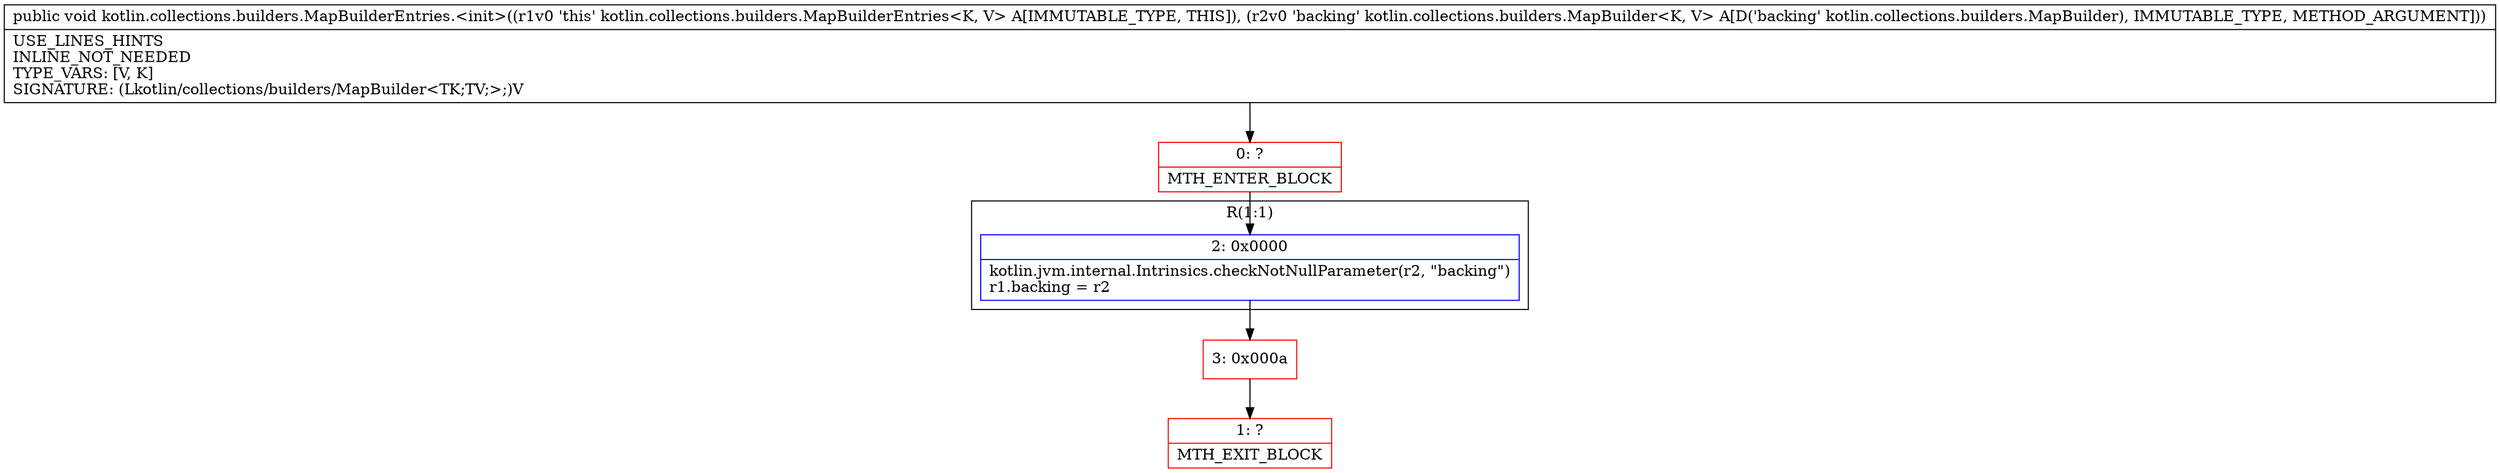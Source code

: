 digraph "CFG forkotlin.collections.builders.MapBuilderEntries.\<init\>(Lkotlin\/collections\/builders\/MapBuilder;)V" {
subgraph cluster_Region_2095620809 {
label = "R(1:1)";
node [shape=record,color=blue];
Node_2 [shape=record,label="{2\:\ 0x0000|kotlin.jvm.internal.Intrinsics.checkNotNullParameter(r2, \"backing\")\lr1.backing = r2\l}"];
}
Node_0 [shape=record,color=red,label="{0\:\ ?|MTH_ENTER_BLOCK\l}"];
Node_3 [shape=record,color=red,label="{3\:\ 0x000a}"];
Node_1 [shape=record,color=red,label="{1\:\ ?|MTH_EXIT_BLOCK\l}"];
MethodNode[shape=record,label="{public void kotlin.collections.builders.MapBuilderEntries.\<init\>((r1v0 'this' kotlin.collections.builders.MapBuilderEntries\<K, V\> A[IMMUTABLE_TYPE, THIS]), (r2v0 'backing' kotlin.collections.builders.MapBuilder\<K, V\> A[D('backing' kotlin.collections.builders.MapBuilder), IMMUTABLE_TYPE, METHOD_ARGUMENT]))  | USE_LINES_HINTS\lINLINE_NOT_NEEDED\lTYPE_VARS: [V, K]\lSIGNATURE: (Lkotlin\/collections\/builders\/MapBuilder\<TK;TV;\>;)V\l}"];
MethodNode -> Node_0;Node_2 -> Node_3;
Node_0 -> Node_2;
Node_3 -> Node_1;
}

